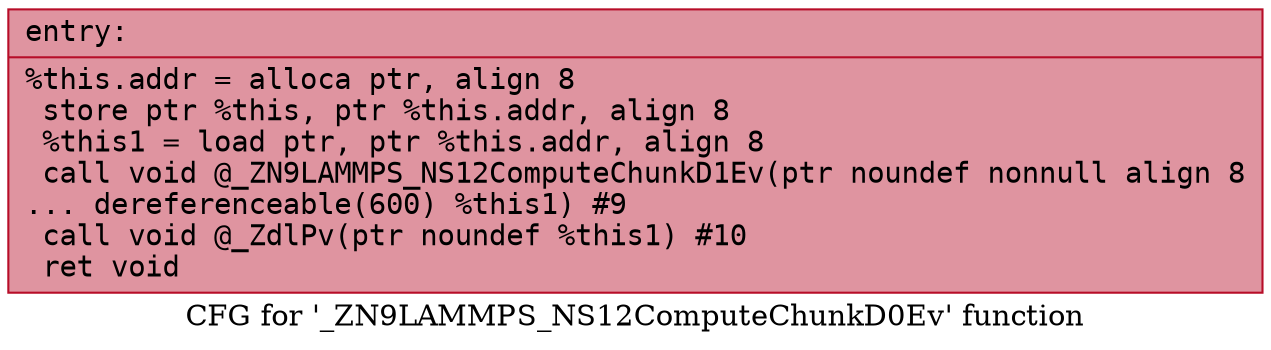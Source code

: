 digraph "CFG for '_ZN9LAMMPS_NS12ComputeChunkD0Ev' function" {
	label="CFG for '_ZN9LAMMPS_NS12ComputeChunkD0Ev' function";

	Node0x560c48930d50 [shape=record,color="#b70d28ff", style=filled, fillcolor="#b70d2870" fontname="Courier",label="{entry:\l|  %this.addr = alloca ptr, align 8\l  store ptr %this, ptr %this.addr, align 8\l  %this1 = load ptr, ptr %this.addr, align 8\l  call void @_ZN9LAMMPS_NS12ComputeChunkD1Ev(ptr noundef nonnull align 8\l... dereferenceable(600) %this1) #9\l  call void @_ZdlPv(ptr noundef %this1) #10\l  ret void\l}"];
}
